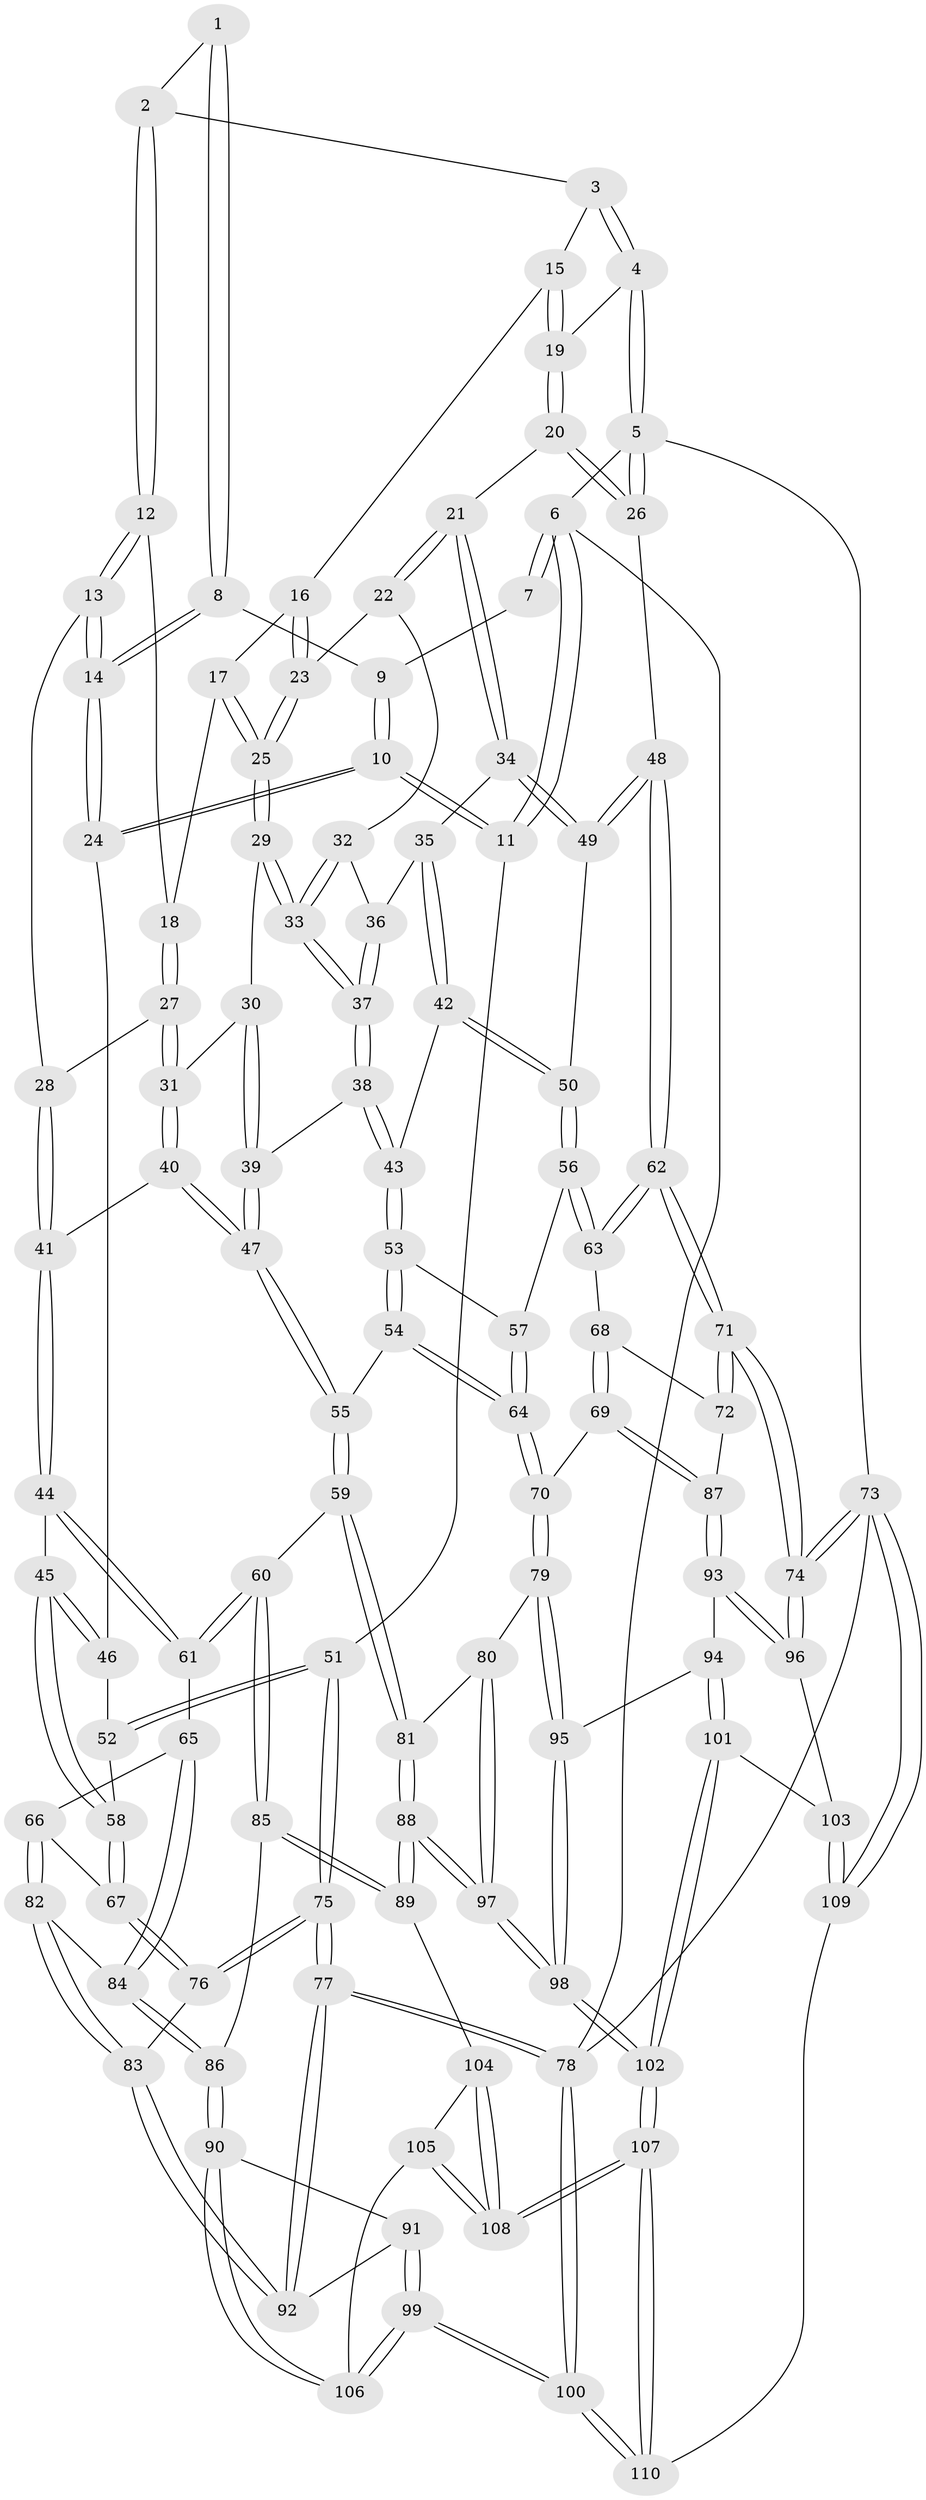 // Generated by graph-tools (version 1.1) at 2025/11/02/27/25 16:11:56]
// undirected, 110 vertices, 272 edges
graph export_dot {
graph [start="1"]
  node [color=gray90,style=filled];
  1 [pos="+0.24579489113707992+0"];
  2 [pos="+0.49359010817907384+0"];
  3 [pos="+0.7477698188656227+0"];
  4 [pos="+1+0"];
  5 [pos="+1+0"];
  6 [pos="+0+0"];
  7 [pos="+0+0"];
  8 [pos="+0.1865079389720038+0.03973354166558434"];
  9 [pos="+0.04428760229849448+0.04534455250419213"];
  10 [pos="+0+0.1602842222180459"];
  11 [pos="+0+0.16029778213897322"];
  12 [pos="+0.4858989567989213+0"];
  13 [pos="+0.22116489048144142+0.19613060485011924"];
  14 [pos="+0.19913125082905508+0.19422469109959545"];
  15 [pos="+0.768646117210289+0.02330854277048661"];
  16 [pos="+0.7678033865999159+0.02507190929064759"];
  17 [pos="+0.5413703795281012+0.13847446625881435"];
  18 [pos="+0.49543729776203815+0.11356805525349761"];
  19 [pos="+0.9095717019998478+0.14891271717375415"];
  20 [pos="+0.9117870389522135+0.15427213697414685"];
  21 [pos="+0.8530628839390555+0.27616221837457716"];
  22 [pos="+0.727622804363124+0.17792545347055114"];
  23 [pos="+0.7201408579900762+0.16323665732667883"];
  24 [pos="+0.18582867939067554+0.2075940171579089"];
  25 [pos="+0.6032857235531842+0.1869887444576912"];
  26 [pos="+1+0.2327468112052361"];
  27 [pos="+0.4109222985628815+0.21148560229310914"];
  28 [pos="+0.36570579647444074+0.22655304398950907"];
  29 [pos="+0.6014832310847086+0.25890458287861157"];
  30 [pos="+0.5761835420908245+0.2766364152628011"];
  31 [pos="+0.5118017730314908+0.31025172058115114"];
  32 [pos="+0.7034556746017935+0.25873969668866503"];
  33 [pos="+0.6312049967902433+0.28545242815683053"];
  34 [pos="+0.8549041101418755+0.2900660722590309"];
  35 [pos="+0.7674040283715516+0.31136660022311846"];
  36 [pos="+0.7219287956903226+0.2987099759228566"];
  37 [pos="+0.6567407114420134+0.35239665552953203"];
  38 [pos="+0.6543449795772347+0.3855705878318852"];
  39 [pos="+0.6040619411495698+0.3939805995744314"];
  40 [pos="+0.5161043360526512+0.4133263931629909"];
  41 [pos="+0.3813831687039322+0.3957459537494285"];
  42 [pos="+0.7156847505522096+0.39136478012381704"];
  43 [pos="+0.6757953852243194+0.40340045475286257"];
  44 [pos="+0.32848179528353016+0.4466660644248344"];
  45 [pos="+0.30298216449288007+0.4277667803257718"];
  46 [pos="+0.1713329001180546+0.2942911880458325"];
  47 [pos="+0.5195788539560662+0.4171814628024768"];
  48 [pos="+1+0.2866859468735522"];
  49 [pos="+0.8737735910640922+0.31938394560190064"];
  50 [pos="+0.8634475910939884+0.4181408761575096"];
  51 [pos="+0+0.33084776724937237"];
  52 [pos="+0.11949302527042249+0.3724762636512411"];
  53 [pos="+0.6835368174405287+0.4431974374831643"];
  54 [pos="+0.5527971186199525+0.5173526347413878"];
  55 [pos="+0.5240700732118724+0.5091267396341029"];
  56 [pos="+0.8677804196073565+0.43747446936774703"];
  57 [pos="+0.6992337370984634+0.475646053488971"];
  58 [pos="+0.11418888114110795+0.4691664261872426"];
  59 [pos="+0.45892743820309234+0.585067402860178"];
  60 [pos="+0.32712937371253414+0.5329815626117563"];
  61 [pos="+0.32301099004168926+0.52852361325854"];
  62 [pos="+1+0.5314406640859892"];
  63 [pos="+0.8696567754973582+0.4411865275116392"];
  64 [pos="+0.6997479467902895+0.5943371747521834"];
  65 [pos="+0.2860275915638398+0.534597167212345"];
  66 [pos="+0.2004477884200722+0.5294421569298208"];
  67 [pos="+0.10998953096865755+0.49486803016995434"];
  68 [pos="+0.8687606734167126+0.4441880341894555"];
  69 [pos="+0.761123333835713+0.6163261881601023"];
  70 [pos="+0.7047183417552031+0.6027838775077061"];
  71 [pos="+1+0.7266139411731677"];
  72 [pos="+0.9174970111625297+0.5975502969300511"];
  73 [pos="+1+1"];
  74 [pos="+1+0.768183422172888"];
  75 [pos="+0+0.5047680655614242"];
  76 [pos="+0.09541294827863661+0.507967527028745"];
  77 [pos="+0+0.6860285381474446"];
  78 [pos="+0+1"];
  79 [pos="+0.6499463015663132+0.6569710887287429"];
  80 [pos="+0.6273939655622859+0.6682809559643874"];
  81 [pos="+0.4596698354543322+0.5885674416146833"];
  82 [pos="+0.19417613223591598+0.6384876272683689"];
  83 [pos="+0.08893810282958173+0.6253147577284848"];
  84 [pos="+0.21430703219566147+0.6559959194902725"];
  85 [pos="+0.28783092874793953+0.7297010050114985"];
  86 [pos="+0.24921714777025397+0.7333872900375014"];
  87 [pos="+0.7671677641562538+0.6222242204860887"];
  88 [pos="+0.43716513176509136+0.7488044110375152"];
  89 [pos="+0.3473994141549727+0.7547685050963082"];
  90 [pos="+0.2425381464667772+0.7378245230312044"];
  91 [pos="+0.08942516846674875+0.6939414557606021"];
  92 [pos="+0.07353758770002036+0.6574438300419297"];
  93 [pos="+0.8055044736524483+0.7078332049035694"];
  94 [pos="+0.7182510311823814+0.7824441425741959"];
  95 [pos="+0.682613176140516+0.7483421358108423"];
  96 [pos="+0.8888930565555443+0.7726000126518959"];
  97 [pos="+0.5192130042538518+0.8241799111154893"];
  98 [pos="+0.5227179133269392+0.8330366290287368"];
  99 [pos="+0.025862953540556437+1"];
  100 [pos="+0+1"];
  101 [pos="+0.6911545174871122+0.8770149296319302"];
  102 [pos="+0.5548261965394521+0.940773984917601"];
  103 [pos="+0.8012416173670551+0.8865318319134079"];
  104 [pos="+0.3351205175043021+0.8030226094677269"];
  105 [pos="+0.31220605171550936+0.8807465659327448"];
  106 [pos="+0.13869717766385276+0.9130329820842997"];
  107 [pos="+0.5159745176728697+1"];
  108 [pos="+0.46530783821415633+1"];
  109 [pos="+1+1"];
  110 [pos="+0.513162963388625+1"];
  1 -- 2;
  1 -- 8;
  1 -- 8;
  2 -- 3;
  2 -- 12;
  2 -- 12;
  3 -- 4;
  3 -- 4;
  3 -- 15;
  4 -- 5;
  4 -- 5;
  4 -- 19;
  5 -- 6;
  5 -- 26;
  5 -- 26;
  5 -- 73;
  6 -- 7;
  6 -- 7;
  6 -- 11;
  6 -- 11;
  6 -- 78;
  7 -- 9;
  8 -- 9;
  8 -- 14;
  8 -- 14;
  9 -- 10;
  9 -- 10;
  10 -- 11;
  10 -- 11;
  10 -- 24;
  10 -- 24;
  11 -- 51;
  12 -- 13;
  12 -- 13;
  12 -- 18;
  13 -- 14;
  13 -- 14;
  13 -- 28;
  14 -- 24;
  14 -- 24;
  15 -- 16;
  15 -- 19;
  15 -- 19;
  16 -- 17;
  16 -- 23;
  16 -- 23;
  17 -- 18;
  17 -- 25;
  17 -- 25;
  18 -- 27;
  18 -- 27;
  19 -- 20;
  19 -- 20;
  20 -- 21;
  20 -- 26;
  20 -- 26;
  21 -- 22;
  21 -- 22;
  21 -- 34;
  21 -- 34;
  22 -- 23;
  22 -- 32;
  23 -- 25;
  23 -- 25;
  24 -- 46;
  25 -- 29;
  25 -- 29;
  26 -- 48;
  27 -- 28;
  27 -- 31;
  27 -- 31;
  28 -- 41;
  28 -- 41;
  29 -- 30;
  29 -- 33;
  29 -- 33;
  30 -- 31;
  30 -- 39;
  30 -- 39;
  31 -- 40;
  31 -- 40;
  32 -- 33;
  32 -- 33;
  32 -- 36;
  33 -- 37;
  33 -- 37;
  34 -- 35;
  34 -- 49;
  34 -- 49;
  35 -- 36;
  35 -- 42;
  35 -- 42;
  36 -- 37;
  36 -- 37;
  37 -- 38;
  37 -- 38;
  38 -- 39;
  38 -- 43;
  38 -- 43;
  39 -- 47;
  39 -- 47;
  40 -- 41;
  40 -- 47;
  40 -- 47;
  41 -- 44;
  41 -- 44;
  42 -- 43;
  42 -- 50;
  42 -- 50;
  43 -- 53;
  43 -- 53;
  44 -- 45;
  44 -- 61;
  44 -- 61;
  45 -- 46;
  45 -- 46;
  45 -- 58;
  45 -- 58;
  46 -- 52;
  47 -- 55;
  47 -- 55;
  48 -- 49;
  48 -- 49;
  48 -- 62;
  48 -- 62;
  49 -- 50;
  50 -- 56;
  50 -- 56;
  51 -- 52;
  51 -- 52;
  51 -- 75;
  51 -- 75;
  52 -- 58;
  53 -- 54;
  53 -- 54;
  53 -- 57;
  54 -- 55;
  54 -- 64;
  54 -- 64;
  55 -- 59;
  55 -- 59;
  56 -- 57;
  56 -- 63;
  56 -- 63;
  57 -- 64;
  57 -- 64;
  58 -- 67;
  58 -- 67;
  59 -- 60;
  59 -- 81;
  59 -- 81;
  60 -- 61;
  60 -- 61;
  60 -- 85;
  60 -- 85;
  61 -- 65;
  62 -- 63;
  62 -- 63;
  62 -- 71;
  62 -- 71;
  63 -- 68;
  64 -- 70;
  64 -- 70;
  65 -- 66;
  65 -- 84;
  65 -- 84;
  66 -- 67;
  66 -- 82;
  66 -- 82;
  67 -- 76;
  67 -- 76;
  68 -- 69;
  68 -- 69;
  68 -- 72;
  69 -- 70;
  69 -- 87;
  69 -- 87;
  70 -- 79;
  70 -- 79;
  71 -- 72;
  71 -- 72;
  71 -- 74;
  71 -- 74;
  72 -- 87;
  73 -- 74;
  73 -- 74;
  73 -- 109;
  73 -- 109;
  73 -- 78;
  74 -- 96;
  74 -- 96;
  75 -- 76;
  75 -- 76;
  75 -- 77;
  75 -- 77;
  76 -- 83;
  77 -- 78;
  77 -- 78;
  77 -- 92;
  77 -- 92;
  78 -- 100;
  78 -- 100;
  79 -- 80;
  79 -- 95;
  79 -- 95;
  80 -- 81;
  80 -- 97;
  80 -- 97;
  81 -- 88;
  81 -- 88;
  82 -- 83;
  82 -- 83;
  82 -- 84;
  83 -- 92;
  83 -- 92;
  84 -- 86;
  84 -- 86;
  85 -- 86;
  85 -- 89;
  85 -- 89;
  86 -- 90;
  86 -- 90;
  87 -- 93;
  87 -- 93;
  88 -- 89;
  88 -- 89;
  88 -- 97;
  88 -- 97;
  89 -- 104;
  90 -- 91;
  90 -- 106;
  90 -- 106;
  91 -- 92;
  91 -- 99;
  91 -- 99;
  93 -- 94;
  93 -- 96;
  93 -- 96;
  94 -- 95;
  94 -- 101;
  94 -- 101;
  95 -- 98;
  95 -- 98;
  96 -- 103;
  97 -- 98;
  97 -- 98;
  98 -- 102;
  98 -- 102;
  99 -- 100;
  99 -- 100;
  99 -- 106;
  99 -- 106;
  100 -- 110;
  100 -- 110;
  101 -- 102;
  101 -- 102;
  101 -- 103;
  102 -- 107;
  102 -- 107;
  103 -- 109;
  103 -- 109;
  104 -- 105;
  104 -- 108;
  104 -- 108;
  105 -- 106;
  105 -- 108;
  105 -- 108;
  107 -- 108;
  107 -- 108;
  107 -- 110;
  107 -- 110;
  109 -- 110;
}
